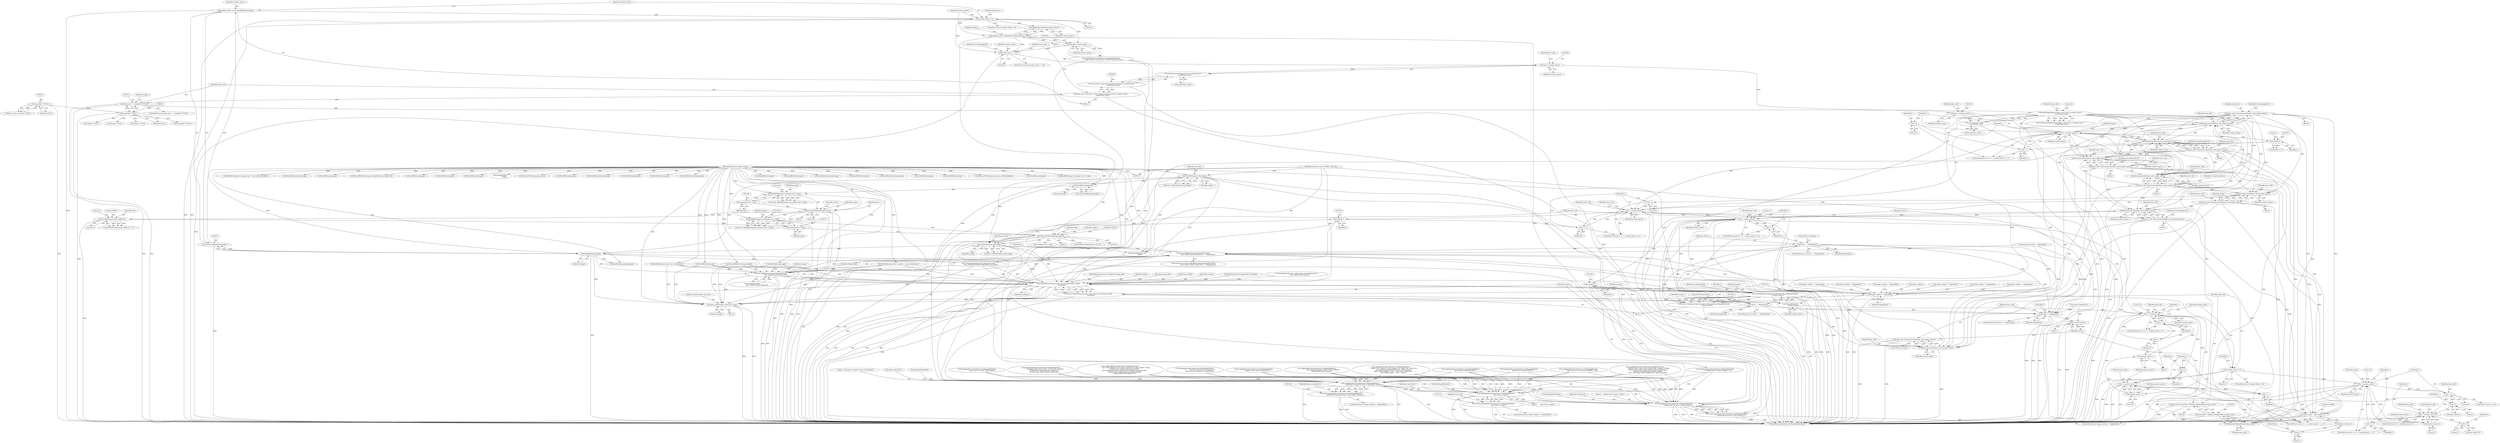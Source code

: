 digraph "0_ImageMagick_d4ec73f866a7c42a2e7f301fcd696e5cb7a7d3ab_1@pointer" {
"1001338" [label="(Call,DestroyLayerInfo(layer_info,number_layers))"];
"1001185" [label="(Call,layer_info=DestroyLayerInfo(layer_info,number_layers))"];
"1001187" [label="(Call,DestroyLayerInfo(layer_info,number_layers))"];
"1000622" [label="(Call,layer_info=DestroyLayerInfo(layer_info,number_layers))"];
"1000624" [label="(Call,DestroyLayerInfo(layer_info,number_layers))"];
"1000315" [label="(Call,ResetMagickMemory(layer_info,0,(size_t) number_layers*\n        sizeof(*layer_info)))"];
"1000289" [label="(Call,layer_info == (LayerInfo *) NULL)"];
"1000277" [label="(Call,layer_info=(LayerInfo *) AcquireQuantumMemory((size_t) number_layers,\n        sizeof(*layer_info)))"];
"1000279" [label="(Call,(LayerInfo *) AcquireQuantumMemory((size_t) number_layers,\n        sizeof(*layer_info)))"];
"1000281" [label="(Call,AcquireQuantumMemory((size_t) number_layers,\n        sizeof(*layer_info)))"];
"1000282" [label="(Call,(size_t) number_layers)"];
"1000268" [label="(Call,number_layers == 0)"];
"1000225" [label="(Call,number_layers=MagickAbsoluteValue(number_layers))"];
"1000227" [label="(Call,MagickAbsoluteValue(number_layers))"];
"1000221" [label="(Call,number_layers < 0)"];
"1000214" [label="(Call,number_layers=(short) ReadBlobShort(image))"];
"1000216" [label="(Call,(short) ReadBlobShort(image))"];
"1000218" [label="(Call,ReadBlobShort(image))"];
"1000128" [label="(Call,GetPSDSize(psd_info,image))"];
"1000114" [label="(MethodParameterIn,const PSDInfo *psd_info)"];
"1000112" [label="(MethodParameterIn,Image *image)"];
"1000195" [label="(Call,GetPSDSize(psd_info,image))"];
"1000178" [label="(Call,ReversePSDString(image,type,4))"];
"1000172" [label="(Call,ReadBlob(image,4,(unsigned char *) type))"];
"1000148" [label="(Call,ReversePSDString(image,type,4))"];
"1000142" [label="(Call,ReadBlob(image,4,(unsigned char *) type))"];
"1000138" [label="(Call,ReadBlobLong(image))"];
"1000145" [label="(Call,(unsigned char *) type)"];
"1000175" [label="(Call,(unsigned char *) type)"];
"1000161" [label="(Call,LocaleNCompare(type,\"8BIM\",4))"];
"1000264" [label="(Call,(double) number_layers)"];
"1000291" [label="(Call,(LayerInfo *) NULL)"];
"1000211" [label="(Call,(LayerInfo *) NULL)"];
"1000318" [label="(Call,(size_t) number_layers*\n        sizeof(*layer_info))"];
"1000319" [label="(Call,(size_t) number_layers)"];
"1000437" [label="(Call,layer_info=DestroyLayerInfo(layer_info,number_layers))"];
"1000439" [label="(Call,DestroyLayerInfo(layer_info,number_layers))"];
"1001022" [label="(Call,layer_info=DestroyLayerInfo(layer_info,number_layers))"];
"1001024" [label="(Call,DestroyLayerInfo(layer_info,number_layers))"];
"1000329" [label="(Call,i < number_layers)"];
"1000332" [label="(Call,i++)"];
"1000350" [label="(Call,(double) i)"];
"1000326" [label="(Call,i=0)"];
"1001336" [label="(Call,layer_info=DestroyLayerInfo(layer_info,number_layers))"];
"1001338" [label="(Call,DestroyLayerInfo(layer_info,number_layers))"];
"1001239" [label="(Call,i < number_layers)"];
"1001236" [label="(Call,i=0)"];
"1001242" [label="(Call,i++)"];
"1001353" [label="(Call,(double) i)"];
"1001461" [label="(Call,DestroyLayerInfo(layer_info,number_layers))"];
"1001411" [label="(Call,i < number_layers)"];
"1001414" [label="(Call,i++)"];
"1001483" [label="(Call,(double) i)"];
"1001479" [label="(Call,LogMagickEvent(CoderEvent,GetMagickModule(),\n                \"  reading data for layer %.20g\",(double) i))"];
"1001477" [label="(Call,(void) LogMagickEvent(CoderEvent,GetMagickModule(),\n                \"  reading data for layer %.20g\",(double) i))"];
"1001504" [label="(Call,SetImageProgress(image,LoadImagesTag,i,(MagickSizeType)\n              number_layers))"];
"1001444" [label="(Call,DiscardBlobBytes(image,(MagickSizeType)\n                      layer_info[i].channel_info[j].size))"];
"1001443" [label="(Call,DiscardBlobBytes(image,(MagickSizeType)\n                      layer_info[i].channel_info[j].size) == MagickFalse)"];
"1001472" [label="(Call,image->debug != MagickFalse)"];
"1001498" [label="(Call,status == MagickFalse)"];
"1001512" [label="(Call,status == MagickFalse)"];
"1001517" [label="(Call,status != MagickFalse)"];
"1001664" [label="(Return,return(status);)"];
"1001488" [label="(Call,ReadPSDLayer(image,image_info,psd_info,&layer_info[i],\n              exception))"];
"1001486" [label="(Call,status=ReadPSDLayer(image,image_info,psd_info,&layer_info[i],\n              exception))"];
"1001643" [label="(Call,layer_info[0].image->previous=image)"];
"1001502" [label="(Call,status=SetImageProgress(image,LoadImagesTag,i,(MagickSizeType)\n              number_layers))"];
"1001508" [label="(Call,(MagickSizeType)\n              number_layers)"];
"1001525" [label="(Call,i < number_layers)"];
"1001528" [label="(Call,i++)"];
"1001543" [label="(Call,j=i)"];
"1001546" [label="(Call,j < number_layers - 1)"];
"1001551" [label="(Call,j++)"];
"1001559" [label="(Call,j+1)"];
"1001548" [label="(Call,number_layers - 1)"];
"1001562" [label="(Call,number_layers--)"];
"1001564" [label="(Call,i--)"];
"1001567" [label="(Call,number_layers > 0)"];
"1001575" [label="(Call,i < number_layers)"];
"1001582" [label="(Call,i > 0)"];
"1001596" [label="(Call,i-1)"];
"1001601" [label="(Call,i < (number_layers-1))"];
"1001578" [label="(Call,i++)"];
"1001617" [label="(Call,i+1)"];
"1001603" [label="(Call,number_layers-1)"];
"1001661" [label="(Call,DestroyLayerInfo(layer_info,number_layers))"];
"1001659" [label="(Call,layer_info=DestroyLayerInfo(layer_info,number_layers))"];
"1001459" [label="(Call,layer_info=DestroyLayerInfo(layer_info,number_layers))"];
"1001553" [label="(Call,layer_info[j] = layer_info[j+1])"];
"1001656" [label="(Call,RelinquishMagickMemory(layer_info))"];
"1001654" [label="(Call,(LayerInfo *) RelinquishMagickMemory(layer_info))"];
"1001652" [label="(Call,layer_info=(LayerInfo *) RelinquishMagickMemory(layer_info))"];
"1001349" [label="(Call,LogMagickEvent(CoderEvent,GetMagickModule(),\n                \"  allocation of image for layer %.20g failed\",(double) i))"];
"1001274" [label="(Call,LogMagickEvent(CoderEvent,GetMagickModule(),\n                \"      layer data is empty\"))"];
"1001272" [label="(Call,(void) LogMagickEvent(CoderEvent,GetMagickModule(),\n                \"      layer data is empty\"))"];
"1001347" [label="(Call,(void) LogMagickEvent(CoderEvent,GetMagickModule(),\n                \"  allocation of image for layer %.20g failed\",(double) i))"];
"1001505" [label="(Identifier,image)"];
"1001600" [label="(ControlStructure,if (i < (number_layers-1)))"];
"1001610" [label="(Identifier,layer_info)"];
"1001543" [label="(Call,j=i)"];
"1001643" [label="(Call,layer_info[0].image->previous=image)"];
"1001520" [label="(Block,)"];
"1001080" [label="(Call,ReadBlobLong(image))"];
"1001481" [label="(Call,GetMagickModule())"];
"1001344" [label="(Identifier,image)"];
"1001459" [label="(Call,layer_info=DestroyLayerInfo(layer_info,number_layers))"];
"1001026" [label="(Identifier,number_layers)"];
"1000196" [label="(Identifier,psd_info)"];
"1000270" [label="(Literal,0)"];
"1000222" [label="(Identifier,number_layers)"];
"1000147" [label="(Identifier,type)"];
"1001355" [label="(Identifier,i)"];
"1000436" [label="(Block,)"];
"1001415" [label="(Identifier,i)"];
"1001180" [label="(Call,DiscardBlobBytes(image,length))"];
"1000674" [label="(Call,ReadBlobByte(image))"];
"1000847" [label="(Call,ReadBlobLong(image))"];
"1001542" [label="(ControlStructure,for (j=i; j < number_layers - 1; j++))"];
"1000340" [label="(Identifier,image)"];
"1001238" [label="(Literal,0)"];
"1001605" [label="(Literal,1)"];
"1001515" [label="(ControlStructure,break;)"];
"1000456" [label="(Call,LogMagickEvent(CoderEvent,GetMagickModule(),\n            \"    offset(%.20g,%.20g), size(%.20g,%.20g), channels=%.20g\",\n            (double) layer_info[i].page.x,(double) layer_info[i].page.y,\n            (double) layer_info[i].page.height,(double)\n            layer_info[i].page.width,(double) layer_info[i].channels))"];
"1001187" [label="(Call,DestroyLayerInfo(layer_info,number_layers))"];
"1000329" [label="(Call,i < number_layers)"];
"1000318" [label="(Call,(size_t) number_layers*\n        sizeof(*layer_info))"];
"1001479" [label="(Call,LogMagickEvent(CoderEvent,GetMagickModule(),\n                \"  reading data for layer %.20g\",(double) i))"];
"1001480" [label="(Identifier,CoderEvent)"];
"1001243" [label="(Identifier,i)"];
"1000164" [label="(Literal,4)"];
"1001652" [label="(Call,layer_info=(LayerInfo *) RelinquishMagickMemory(layer_info))"];
"1001598" [label="(Literal,1)"];
"1000221" [label="(Call,number_layers < 0)"];
"1001282" [label="(Identifier,layer_info)"];
"1001442" [label="(ControlStructure,if (DiscardBlobBytes(image,(MagickSizeType)\n                      layer_info[i].channel_info[j].size) == MagickFalse))"];
"1001239" [label="(Call,i < number_layers)"];
"1001055" [label="(Call,LogMagickEvent(CoderEvent,GetMagickModule(),\n                    \"      layer blending ranges: length=%.20g\",(double)\n                    ((MagickOffsetType) length)))"];
"1001664" [label="(Return,return(status);)"];
"1000622" [label="(Call,layer_info=DestroyLayerInfo(layer_info,number_layers))"];
"1000130" [label="(Identifier,image)"];
"1001266" [label="(ControlStructure,if (image->debug != MagickFalse))"];
"1001021" [label="(Block,)"];
"1001275" [label="(Identifier,CoderEvent)"];
"1000169" [label="(Block,)"];
"1001666" [label="(MethodReturn,ModuleExport MagickBooleanType)"];
"1001445" [label="(Identifier,image)"];
"1000188" [label="(Call,LocaleNCompare(type,\"Lr16\",4))"];
"1001424" [label="(Call,(Image *) NULL)"];
"1000443" [label="(Identifier,CorruptImageError)"];
"1001186" [label="(Identifier,layer_info)"];
"1000195" [label="(Call,GetPSDSize(psd_info,image))"];
"1001569" [label="(Literal,0)"];
"1000112" [label="(MethodParameterIn,Image *image)"];
"1000218" [label="(Call,ReadBlobShort(image))"];
"1000325" [label="(ControlStructure,for (i=0; i < number_layers; i++))"];
"1000180" [label="(Identifier,type)"];
"1001594" [label="(Call,layer_info[i-1])"];
"1000253" [label="(Call,image->debug != MagickFalse)"];
"1001513" [label="(Identifier,status)"];
"1001517" [label="(Call,status != MagickFalse)"];
"1001518" [label="(Identifier,status)"];
"1001473" [label="(Call,image->debug)"];
"1000197" [label="(Identifier,image)"];
"1000868" [label="(Call,ReadBlobByte(\n                  image))"];
"1001619" [label="(Literal,1)"];
"1000175" [label="(Call,(unsigned char *) type)"];
"1001189" [label="(Identifier,number_layers)"];
"1001601" [label="(Call,i < (number_layers-1))"];
"1001023" [label="(Identifier,layer_info)"];
"1000593" [label="(Call,ReversePSDString(image,type,4))"];
"1000178" [label="(Call,ReversePSDString(image,type,4))"];
"1000113" [label="(MethodParameterIn,const ImageInfo *image_info)"];
"1000114" [label="(MethodParameterIn,const PSDInfo *psd_info)"];
"1001644" [label="(Call,layer_info[0].image->previous)"];
"1000145" [label="(Call,(unsigned char *) type)"];
"1001522" [label="(Call,i=0)"];
"1001656" [label="(Call,RelinquishMagickMemory(layer_info))"];
"1001285" [label="(Call,(StringInfo *) NULL)"];
"1001568" [label="(Identifier,number_layers)"];
"1000319" [label="(Call,(size_t) number_layers)"];
"1000321" [label="(Identifier,number_layers)"];
"1001577" [label="(Identifier,number_layers)"];
"1000362" [label="(Call,ReadBlobSignedLong(image))"];
"1001575" [label="(Call,i < number_layers)"];
"1001658" [label="(ControlStructure,else)"];
"1000135" [label="(Block,)"];
"1001463" [label="(Identifier,number_layers)"];
"1001654" [label="(Call,(LayerInfo *) RelinquishMagickMemory(layer_info))"];
"1000266" [label="(Identifier,number_layers)"];
"1000179" [label="(Identifier,image)"];
"1001152" [label="(Call,LogMagickEvent(CoderEvent,GetMagickModule(),\n                \"      layer name: %s\",layer_info[i].name))"];
"1001597" [label="(Identifier,i)"];
"1001458" [label="(Block,)"];
"1000143" [label="(Identifier,image)"];
"1001567" [label="(Call,number_layers > 0)"];
"1000625" [label="(Identifier,layer_info)"];
"1001240" [label="(Identifier,i)"];
"1001504" [label="(Call,SetImageProgress(image,LoadImagesTag,i,(MagickSizeType)\n              number_layers))"];
"1000440" [label="(Identifier,layer_info)"];
"1001602" [label="(Identifier,i)"];
"1001191" [label="(Identifier,CorruptImageError)"];
"1001511" [label="(ControlStructure,if (status == MagickFalse))"];
"1001440" [label="(Identifier,j)"];
"1001618" [label="(Identifier,i)"];
"1001541" [label="(Block,)"];
"1001584" [label="(Literal,0)"];
"1001483" [label="(Call,(double) i)"];
"1001498" [label="(Call,status == MagickFalse)"];
"1001095" [label="(Call,LogMagickEvent(CoderEvent,GetMagickModule(),\n                      \"        source(%x), dest(%x)\",(unsigned int)\n                      blend_source,(unsigned int) blend_dest))"];
"1000293" [label="(Identifier,NULL)"];
"1000185" [label="(Identifier,count)"];
"1001563" [label="(Identifier,number_layers)"];
"1001124" [label="(Call,ReadBlob(image,(size_t) length++,layer_info[i].name))"];
"1001506" [label="(Identifier,LoadImagesTag)"];
"1001657" [label="(Identifier,layer_info)"];
"1000288" [label="(ControlStructure,if (layer_info == (LayerInfo *) NULL))"];
"1001277" [label="(Literal,\"      layer data is empty\")"];
"1001566" [label="(ControlStructure,if (number_layers > 0))"];
"1000177" [label="(Identifier,type)"];
"1000277" [label="(Call,layer_info=(LayerInfo *) AcquireQuantumMemory((size_t) number_layers,\n        sizeof(*layer_info)))"];
"1000328" [label="(Literal,0)"];
"1001486" [label="(Call,status=ReadPSDLayer(image,image_info,psd_info,&layer_info[i],\n              exception))"];
"1001339" [label="(Identifier,layer_info)"];
"1001472" [label="(Call,image->debug != MagickFalse)"];
"1001229" [label="(Call,ReadBlob(image,(const size_t) length,info))"];
"1001562" [label="(Call,number_layers--)"];
"1001337" [label="(Identifier,layer_info)"];
"1001477" [label="(Call,(void) LogMagickEvent(CoderEvent,GetMagickModule(),\n                \"  reading data for layer %.20g\",(double) i))"];
"1000151" [label="(Literal,4)"];
"1000126" [label="(Call,size=GetPSDSize(psd_info,image))"];
"1000332" [label="(Call,i++)"];
"1000117" [label="(Block,)"];
"1000324" [label="(Identifier,layer_info)"];
"1000224" [label="(Block,)"];
"1000129" [label="(Identifier,psd_info)"];
"1000225" [label="(Call,number_layers=MagickAbsoluteValue(number_layers))"];
"1000215" [label="(Identifier,number_layers)"];
"1000774" [label="(Call,ReadBlobLong(image))"];
"1000201" [label="(Call,status=MagickTrue)"];
"1000708" [label="(Call,LogMagickEvent(CoderEvent,GetMagickModule(),\n            \"   blend=%.4s, opacity=%.20g, clipping=%s, flags=%d, visible=%s\",\n            layer_info[i].blendkey,(double) layer_info[i].opacity,\n            layer_info[i].clipping ? \"true\" : \"false\",layer_info[i].flags,\n            layer_info[i].visible ? \"true\" : \"false\"))"];
"1001510" [label="(Identifier,number_layers)"];
"1001503" [label="(Identifier,status)"];
"1000296" [label="(Call,image->debug != MagickFalse)"];
"1001571" [label="(ControlStructure,for (i=0; i < number_layers; i++))"];
"1000264" [label="(Call,(double) number_layers)"];
"1001335" [label="(Block,)"];
"1001352" [label="(Literal,\"  allocation of image for layer %.20g failed\")"];
"1001461" [label="(Call,DestroyLayerInfo(layer_info,number_layers))"];
"1001489" [label="(Identifier,image)"];
"1001413" [label="(Identifier,number_layers)"];
"1000796" [label="(Call,ReadBlobSignedLong(image))"];
"1001111" [label="(Call,ReadBlobByte(image))"];
"1001548" [label="(Call,number_layers - 1)"];
"1001403" [label="(Identifier,image_info)"];
"1001496" [label="(Identifier,exception)"];
"1001651" [label="(Identifier,image)"];
"1000331" [label="(Identifier,number_layers)"];
"1000326" [label="(Call,i=0)"];
"1001035" [label="(Call,ReadBlobLong(image))"];
"1000880" [label="(Call,ReadBlobByte(image))"];
"1000751" [label="(Call,ReadBlobLong(image))"];
"1001251" [label="(Identifier,layer_info)"];
"1001411" [label="(Call,i < number_layers)"];
"1001446" [label="(Call,(MagickSizeType)\n                      layer_info[i].channel_info[j].size)"];
"1001465" [label="(Identifier,CorruptImageError)"];
"1000289" [label="(Call,layer_info == (LayerInfo *) NULL)"];
"1000372" [label="(Call,ReadBlobSignedLong(image))"];
"1001028" [label="(Identifier,CorruptImageError)"];
"1001499" [label="(Identifier,status)"];
"1000173" [label="(Identifier,image)"];
"1001416" [label="(Block,)"];
"1000193" [label="(Call,size=GetPSDSize(psd_info,image))"];
"1001553" [label="(Call,layer_info[j] = layer_info[j+1])"];
"1000684" [label="(Call,ReadBlobByte(image))"];
"1001661" [label="(Call,DestroyLayerInfo(layer_info,number_layers))"];
"1000441" [label="(Identifier,number_layers)"];
"1001022" [label="(Call,layer_info=DestroyLayerInfo(layer_info,number_layers))"];
"1000624" [label="(Call,DestroyLayerInfo(layer_info,number_layers))"];
"1001340" [label="(Identifier,number_layers)"];
"1000219" [label="(Identifier,image)"];
"1001237" [label="(Identifier,i)"];
"1001519" [label="(Identifier,MagickFalse)"];
"1000150" [label="(Identifier,type)"];
"1000272" [label="(Identifier,CorruptImageError)"];
"1000163" [label="(Literal,\"8BIM\")"];
"1000161" [label="(Call,LocaleNCompare(type,\"8BIM\",4))"];
"1001341" [label="(ControlStructure,if (image->debug != MagickFalse))"];
"1001555" [label="(Identifier,layer_info)"];
"1000232" [label="(Identifier,image)"];
"1001185" [label="(Call,layer_info=DestroyLayerInfo(layer_info,number_layers))"];
"1001604" [label="(Identifier,number_layers)"];
"1000281" [label="(Call,AcquireQuantumMemory((size_t) number_layers,\n        sizeof(*layer_info)))"];
"1001579" [label="(Identifier,i)"];
"1001617" [label="(Call,i+1)"];
"1001412" [label="(Identifier,i)"];
"1001443" [label="(Call,DiscardBlobBytes(image,(MagickSizeType)\n                      layer_info[i].channel_info[j].size) == MagickFalse)"];
"1000282" [label="(Call,(size_t) number_layers)"];
"1000426" [label="(Call,ReadBlobShort(image))"];
"1001516" [label="(ControlStructure,if (status != MagickFalse))"];
"1001350" [label="(Identifier,CoderEvent)"];
"1000172" [label="(Call,ReadBlob(image,4,(unsigned char *) type))"];
"1000349" [label="(Call,(double) i+1)"];
"1001235" [label="(ControlStructure,for (i=0; i < number_layers; i++))"];
"1000327" [label="(Identifier,i)"];
"1000438" [label="(Identifier,layer_info)"];
"1000380" [label="(Call,ReadBlobSignedLong(image))"];
"1001471" [label="(ControlStructure,if (image->debug != MagickFalse))"];
"1000228" [label="(Identifier,number_layers)"];
"1001559" [label="(Call,j+1)"];
"1000531" [label="(Call,ReadBlobShort(image))"];
"1001615" [label="(Call,layer_info[i+1])"];
"1001625" [label="(Identifier,layer_info)"];
"1001551" [label="(Call,j++)"];
"1000142" [label="(Call,ReadBlob(image,4,(unsigned char *) type))"];
"1000376" [label="(Call,ReadBlobSignedLong(image))"];
"1001583" [label="(Identifier,i)"];
"1001184" [label="(Block,)"];
"1001507" [label="(Identifier,i)"];
"1000140" [label="(Call,count=ReadBlob(image,4,(unsigned char *) type))"];
"1000617" [label="(Call,LogMagickEvent(CoderEvent,GetMagickModule(),\n                \"  layer type was %.4s instead of 8BIM\", type))"];
"1000149" [label="(Identifier,image)"];
"1001528" [label="(Call,i++)"];
"1000260" [label="(Call,LogMagickEvent(CoderEvent,GetMagickModule(),\n          \"  image contains %.20g layers\",(double) number_layers))"];
"1001242" [label="(Call,i++)"];
"1001307" [label="(Call,CloneImage(image,layer_info[i].page.width,\n          layer_info[i].page.height,MagickFalse,exception))"];
"1000284" [label="(Identifier,number_layers)"];
"1000313" [label="(Call,(void) ResetMagickMemory(layer_info,0,(size_t) number_layers*\n        sizeof(*layer_info)))"];
"1000287" [label="(Identifier,layer_info)"];
"1001529" [label="(Identifier,i)"];
"1001401" [label="(Call,image_info->ping == MagickFalse)"];
"1001549" [label="(Identifier,number_layers)"];
"1001024" [label="(Call,DestroyLayerInfo(layer_info,number_layers))"];
"1001460" [label="(Identifier,layer_info)"];
"1000267" [label="(ControlStructure,if (number_layers == 0))"];
"1000333" [label="(Identifier,i)"];
"1000268" [label="(Call,number_layers == 0)"];
"1001490" [label="(Identifier,image_info)"];
"1001554" [label="(Call,layer_info[j])"];
"1000138" [label="(Call,ReadBlobLong(image))"];
"1001025" [label="(Identifier,layer_info)"];
"1000352" [label="(Identifier,i)"];
"1001492" [label="(Call,&layer_info[i])"];
"1001491" [label="(Identifier,psd_info)"];
"1001338" [label="(Call,DestroyLayerInfo(layer_info,number_layers))"];
"1000279" [label="(Call,(LayerInfo *) AcquireQuantumMemory((size_t) number_layers,\n        sizeof(*layer_info)))"];
"1001573" [label="(Identifier,i)"];
"1001351" [label="(Call,GetMagickModule())"];
"1000628" [label="(Identifier,CorruptImageError)"];
"1000136" [label="(Call,(void) ReadBlobLong(image))"];
"1000209" [label="(Call,layer_info=(LayerInfo *) NULL)"];
"1001538" [label="(Call,(Image *) NULL)"];
"1000181" [label="(Literal,4)"];
"1000545" [label="(Call,GetPSDSize(psd_info,\n            image))"];
"1001547" [label="(Identifier,j)"];
"1001550" [label="(Literal,1)"];
"1000322" [label="(Call,sizeof(*layer_info))"];
"1001659" [label="(Call,layer_info=DestroyLayerInfo(layer_info,number_layers))"];
"1001497" [label="(ControlStructure,if (status == MagickFalse))"];
"1001444" [label="(Call,DiscardBlobBytes(image,(MagickSizeType)\n                      layer_info[i].channel_info[j].size))"];
"1001576" [label="(Identifier,i)"];
"1000153" [label="(Identifier,status)"];
"1001236" [label="(Call,i=0)"];
"1000223" [label="(Literal,0)"];
"1001336" [label="(Call,layer_info=DestroyLayerInfo(layer_info,number_layers))"];
"1001347" [label="(Call,(void) LogMagickEvent(CoderEvent,GetMagickModule(),\n                \"  allocation of image for layer %.20g failed\",(double) i))"];
"1000248" [label="(Identifier,skip_layers)"];
"1001603" [label="(Call,number_layers-1)"];
"1000269" [label="(Identifier,number_layers)"];
"1001570" [label="(Block,)"];
"1000623" [label="(Identifier,layer_info)"];
"1000162" [label="(Identifier,type)"];
"1001272" [label="(Call,(void) LogMagickEvent(CoderEvent,GetMagickModule(),\n                \"      layer data is empty\"))"];
"1000664" [label="(Call,ReadBlobByte(image))"];
"1000747" [label="(Call,ReadBlobByte(image))"];
"1001414" [label="(Call,i++)"];
"1000701" [label="(Call,image->debug != MagickFalse)"];
"1001560" [label="(Identifier,j)"];
"1001508" [label="(Call,(MagickSizeType)\n              number_layers)"];
"1000208" [label="(Block,)"];
"1001564" [label="(Call,i--)"];
"1001353" [label="(Call,(double) i)"];
"1000316" [label="(Identifier,layer_info)"];
"1000285" [label="(Call,sizeof(*layer_info))"];
"1001572" [label="(Call,i=0)"];
"1000353" [label="(Literal,1)"];
"1000226" [label="(Identifier,number_layers)"];
"1001241" [label="(Identifier,number_layers)"];
"1001552" [label="(Identifier,j)"];
"1001525" [label="(Call,i < number_layers)"];
"1001565" [label="(Identifier,i)"];
"1001557" [label="(Call,layer_info[j+1])"];
"1000116" [label="(MethodParameterIn,ExceptionInfo *exception)"];
"1000645" [label="(Call,ReversePSDString(image,layer_info[i].blendkey,4))"];
"1000303" [label="(Call,LogMagickEvent(CoderEvent,GetMagickModule(),\n              \"  allocation of LayerInfo failed\"))"];
"1000213" [label="(Identifier,NULL)"];
"1001527" [label="(Identifier,number_layers)"];
"1001085" [label="(Call,ReadBlobLong(image))"];
"1000437" [label="(Call,layer_info=DestroyLayerInfo(layer_info,number_layers))"];
"1000291" [label="(Call,(LayerInfo *) NULL)"];
"1000165" [label="(Literal,0)"];
"1001500" [label="(Identifier,MagickFalse)"];
"1001636" [label="(Identifier,image)"];
"1001589" [label="(Identifier,layer_info)"];
"1000439" [label="(Call,DestroyLayerInfo(layer_info,number_layers))"];
"1000345" [label="(Call,LogMagickEvent(CoderEvent,GetMagickModule(),\n            \"  reading layer #%.20g\",(double) i+1))"];
"1001274" [label="(Call,LogMagickEvent(CoderEvent,GetMagickModule(),\n                \"      layer data is empty\"))"];
"1001665" [label="(Identifier,status)"];
"1000278" [label="(Identifier,layer_info)"];
"1001582" [label="(Call,i > 0)"];
"1000587" [label="(Call,ReadBlob(image,4,(unsigned char *) type))"];
"1001188" [label="(Identifier,layer_info)"];
"1001523" [label="(Identifier,i)"];
"1001581" [label="(ControlStructure,if (i > 0))"];
"1001342" [label="(Call,image->debug != MagickFalse)"];
"1001662" [label="(Identifier,layer_info)"];
"1001535" [label="(Identifier,layer_info)"];
"1001407" [label="(ControlStructure,for (i=0; i < number_layers; i++))"];
"1001653" [label="(Identifier,layer_info)"];
"1001561" [label="(Literal,1)"];
"1001546" [label="(Call,j < number_layers - 1)"];
"1001462" [label="(Identifier,layer_info)"];
"1001521" [label="(ControlStructure,for (i=0; i < number_layers; i++))"];
"1001512" [label="(Call,status == MagickFalse)"];
"1000635" [label="(Call,ReadBlob(image,4,(unsigned char *) layer_info[i].blendkey))"];
"1000148" [label="(Call,ReversePSDString(image,type,4))"];
"1000211" [label="(Call,(LayerInfo *) NULL)"];
"1001457" [label="(Identifier,MagickFalse)"];
"1000170" [label="(Call,count=ReadBlob(image,4,(unsigned char *) type))"];
"1001578" [label="(Call,i++)"];
"1001408" [label="(Call,i=0)"];
"1000290" [label="(Identifier,layer_info)"];
"1001596" [label="(Call,i-1)"];
"1000174" [label="(Literal,4)"];
"1001487" [label="(Identifier,status)"];
"1000350" [label="(Call,(double) i)"];
"1001482" [label="(Literal,\"  reading data for layer %.20g\")"];
"1001660" [label="(Identifier,layer_info)"];
"1000139" [label="(Identifier,image)"];
"1001544" [label="(Identifier,j)"];
"1000237" [label="(Call,LogMagickEvent(CoderEvent,GetMagickModule(),\n              \"  negative layer count corrected for\"))"];
"1000298" [label="(Identifier,image)"];
"1001488" [label="(Call,ReadPSDLayer(image,image_info,psd_info,&layer_info[i],\n              exception))"];
"1000160" [label="(Call,LocaleNCompare(type,\"8BIM\",4) != 0)"];
"1000128" [label="(Call,GetPSDSize(psd_info,image))"];
"1000608" [label="(Block,)"];
"1000315" [label="(Call,ResetMagickMemory(layer_info,0,(size_t) number_layers*\n        sizeof(*layer_info)))"];
"1000317" [label="(Literal,0)"];
"1000808" [label="(Call,ReadBlobSignedLong(image))"];
"1001526" [label="(Identifier,i)"];
"1001663" [label="(Identifier,number_layers)"];
"1000330" [label="(Identifier,i)"];
"1000956" [label="(Call,LogMagickEvent(CoderEvent,GetMagickModule(),\n                    \"      layer mask: offset(%.20g,%.20g), size(%.20g,%.20g), length=%.20g\",\n                    (double) layer_info[i].mask.page.x,(double) \n                    layer_info[i].mask.page.y,(double) layer_info[i].mask.page.width,\n                    (double) layer_info[i].mask.page.height,(double)\n                    ((MagickOffsetType) length)-18))"];
"1001332" [label="(Call,(Image *) NULL)"];
"1001485" [label="(Identifier,i)"];
"1000220" [label="(ControlStructure,if (number_layers < 0))"];
"1000626" [label="(Identifier,number_layers)"];
"1000823" [label="(Call,ReadBlobLong(image))"];
"1000144" [label="(Literal,4)"];
"1001357" [label="(Identifier,ResourceLimitError)"];
"1001375" [label="(Call,SetImageProfile(layer_info[i].image,\"psd:additional-info\",\n              layer_info[i].info,exception))"];
"1000768" [label="(Call,LogMagickEvent(CoderEvent,GetMagickModule(),\n                \"    layer contains additional info\"))"];
"1000590" [label="(Call,(unsigned char *) type)"];
"1000214" [label="(Call,number_layers=(short) ReadBlobShort(image))"];
"1000216" [label="(Call,(short) ReadBlobShort(image))"];
"1001013" [label="(Call,DiscardBlobBytes(image,(MagickSizeType) (length-18)))"];
"1000556" [label="(Call,LogMagickEvent(CoderEvent,GetMagickModule(),\n              \"    channel[%.20g]: type=%.20g, size=%.20g\",(double) j,\n              (double) layer_info[i].channel_info[j].type,\n              (double) layer_info[i].channel_info[j].size))"];
"1001421" [label="(Identifier,layer_info)"];
"1001276" [label="(Call,GetMagickModule())"];
"1001545" [label="(Identifier,i)"];
"1001267" [label="(Call,image->debug != MagickFalse)"];
"1000227" [label="(Call,MagickAbsoluteValue(number_layers))"];
"1001501" [label="(ControlStructure,break;)"];
"1001145" [label="(Call,image->debug != MagickFalse)"];
"1001502" [label="(Call,status=SetImageProgress(image,LoadImagesTag,i,(MagickSizeType)\n              number_layers))"];
"1001514" [label="(Identifier,MagickFalse)"];
"1001349" [label="(Call,LogMagickEvent(CoderEvent,GetMagickModule(),\n                \"  allocation of image for layer %.20g failed\",(double) i))"];
"1001476" [label="(Identifier,MagickFalse)"];
"1001338" -> "1001336"  [label="AST: "];
"1001338" -> "1001340"  [label="CFG: "];
"1001339" -> "1001338"  [label="AST: "];
"1001340" -> "1001338"  [label="AST: "];
"1001336" -> "1001338"  [label="CFG: "];
"1001338" -> "1001239"  [label="DDG: "];
"1001338" -> "1001336"  [label="DDG: "];
"1001338" -> "1001336"  [label="DDG: "];
"1001185" -> "1001338"  [label="DDG: "];
"1000622" -> "1001338"  [label="DDG: "];
"1001336" -> "1001338"  [label="DDG: "];
"1000315" -> "1001338"  [label="DDG: "];
"1000437" -> "1001338"  [label="DDG: "];
"1001022" -> "1001338"  [label="DDG: "];
"1001239" -> "1001338"  [label="DDG: "];
"1001185" -> "1001184"  [label="AST: "];
"1001185" -> "1001187"  [label="CFG: "];
"1001186" -> "1001185"  [label="AST: "];
"1001187" -> "1001185"  [label="AST: "];
"1001191" -> "1001185"  [label="CFG: "];
"1001185" -> "1001666"  [label="DDG: "];
"1001185" -> "1000439"  [label="DDG: "];
"1001185" -> "1000624"  [label="DDG: "];
"1001185" -> "1001024"  [label="DDG: "];
"1001187" -> "1001185"  [label="DDG: "];
"1001187" -> "1001185"  [label="DDG: "];
"1001185" -> "1001187"  [label="DDG: "];
"1001185" -> "1001461"  [label="DDG: "];
"1001185" -> "1001553"  [label="DDG: "];
"1001185" -> "1001656"  [label="DDG: "];
"1001185" -> "1001661"  [label="DDG: "];
"1001187" -> "1001189"  [label="CFG: "];
"1001188" -> "1001187"  [label="AST: "];
"1001189" -> "1001187"  [label="AST: "];
"1001187" -> "1000329"  [label="DDG: "];
"1000622" -> "1001187"  [label="DDG: "];
"1000315" -> "1001187"  [label="DDG: "];
"1000437" -> "1001187"  [label="DDG: "];
"1001022" -> "1001187"  [label="DDG: "];
"1000329" -> "1001187"  [label="DDG: "];
"1001024" -> "1001187"  [label="DDG: "];
"1000624" -> "1001187"  [label="DDG: "];
"1000439" -> "1001187"  [label="DDG: "];
"1000622" -> "1000608"  [label="AST: "];
"1000622" -> "1000624"  [label="CFG: "];
"1000623" -> "1000622"  [label="AST: "];
"1000624" -> "1000622"  [label="AST: "];
"1000628" -> "1000622"  [label="CFG: "];
"1000622" -> "1001666"  [label="DDG: "];
"1000622" -> "1000439"  [label="DDG: "];
"1000624" -> "1000622"  [label="DDG: "];
"1000624" -> "1000622"  [label="DDG: "];
"1000622" -> "1000624"  [label="DDG: "];
"1000622" -> "1001024"  [label="DDG: "];
"1000622" -> "1001461"  [label="DDG: "];
"1000622" -> "1001553"  [label="DDG: "];
"1000622" -> "1001656"  [label="DDG: "];
"1000622" -> "1001661"  [label="DDG: "];
"1000624" -> "1000626"  [label="CFG: "];
"1000625" -> "1000624"  [label="AST: "];
"1000626" -> "1000624"  [label="AST: "];
"1000624" -> "1000329"  [label="DDG: "];
"1000315" -> "1000624"  [label="DDG: "];
"1000437" -> "1000624"  [label="DDG: "];
"1001022" -> "1000624"  [label="DDG: "];
"1000329" -> "1000624"  [label="DDG: "];
"1000439" -> "1000624"  [label="DDG: "];
"1000624" -> "1001024"  [label="DDG: "];
"1000315" -> "1000313"  [label="AST: "];
"1000315" -> "1000318"  [label="CFG: "];
"1000316" -> "1000315"  [label="AST: "];
"1000317" -> "1000315"  [label="AST: "];
"1000318" -> "1000315"  [label="AST: "];
"1000313" -> "1000315"  [label="CFG: "];
"1000315" -> "1001666"  [label="DDG: "];
"1000315" -> "1000313"  [label="DDG: "];
"1000315" -> "1000313"  [label="DDG: "];
"1000315" -> "1000313"  [label="DDG: "];
"1000289" -> "1000315"  [label="DDG: "];
"1000318" -> "1000315"  [label="DDG: "];
"1000315" -> "1000439"  [label="DDG: "];
"1000315" -> "1001024"  [label="DDG: "];
"1000315" -> "1001461"  [label="DDG: "];
"1000315" -> "1001553"  [label="DDG: "];
"1000315" -> "1001656"  [label="DDG: "];
"1000315" -> "1001661"  [label="DDG: "];
"1000289" -> "1000288"  [label="AST: "];
"1000289" -> "1000291"  [label="CFG: "];
"1000290" -> "1000289"  [label="AST: "];
"1000291" -> "1000289"  [label="AST: "];
"1000298" -> "1000289"  [label="CFG: "];
"1000314" -> "1000289"  [label="CFG: "];
"1000289" -> "1001666"  [label="DDG: "];
"1000289" -> "1001666"  [label="DDG: "];
"1000277" -> "1000289"  [label="DDG: "];
"1000291" -> "1000289"  [label="DDG: "];
"1000277" -> "1000208"  [label="AST: "];
"1000277" -> "1000279"  [label="CFG: "];
"1000278" -> "1000277"  [label="AST: "];
"1000279" -> "1000277"  [label="AST: "];
"1000290" -> "1000277"  [label="CFG: "];
"1000277" -> "1001666"  [label="DDG: "];
"1000279" -> "1000277"  [label="DDG: "];
"1000279" -> "1000281"  [label="CFG: "];
"1000280" -> "1000279"  [label="AST: "];
"1000281" -> "1000279"  [label="AST: "];
"1000279" -> "1001666"  [label="DDG: "];
"1000281" -> "1000279"  [label="DDG: "];
"1000281" -> "1000285"  [label="CFG: "];
"1000282" -> "1000281"  [label="AST: "];
"1000285" -> "1000281"  [label="AST: "];
"1000282" -> "1000281"  [label="DDG: "];
"1000282" -> "1000284"  [label="CFG: "];
"1000283" -> "1000282"  [label="AST: "];
"1000284" -> "1000282"  [label="AST: "];
"1000287" -> "1000282"  [label="CFG: "];
"1000268" -> "1000282"  [label="DDG: "];
"1000282" -> "1000319"  [label="DDG: "];
"1000268" -> "1000267"  [label="AST: "];
"1000268" -> "1000270"  [label="CFG: "];
"1000269" -> "1000268"  [label="AST: "];
"1000270" -> "1000268"  [label="AST: "];
"1000272" -> "1000268"  [label="CFG: "];
"1000278" -> "1000268"  [label="CFG: "];
"1000268" -> "1001666"  [label="DDG: "];
"1000225" -> "1000268"  [label="DDG: "];
"1000221" -> "1000268"  [label="DDG: "];
"1000264" -> "1000268"  [label="DDG: "];
"1000225" -> "1000224"  [label="AST: "];
"1000225" -> "1000227"  [label="CFG: "];
"1000226" -> "1000225"  [label="AST: "];
"1000227" -> "1000225"  [label="AST: "];
"1000232" -> "1000225"  [label="CFG: "];
"1000225" -> "1001666"  [label="DDG: "];
"1000225" -> "1001666"  [label="DDG: "];
"1000227" -> "1000225"  [label="DDG: "];
"1000225" -> "1000264"  [label="DDG: "];
"1000227" -> "1000228"  [label="CFG: "];
"1000228" -> "1000227"  [label="AST: "];
"1000221" -> "1000227"  [label="DDG: "];
"1000221" -> "1000220"  [label="AST: "];
"1000221" -> "1000223"  [label="CFG: "];
"1000222" -> "1000221"  [label="AST: "];
"1000223" -> "1000221"  [label="AST: "];
"1000226" -> "1000221"  [label="CFG: "];
"1000248" -> "1000221"  [label="CFG: "];
"1000221" -> "1001666"  [label="DDG: "];
"1000221" -> "1001666"  [label="DDG: "];
"1000214" -> "1000221"  [label="DDG: "];
"1000221" -> "1000264"  [label="DDG: "];
"1000214" -> "1000208"  [label="AST: "];
"1000214" -> "1000216"  [label="CFG: "];
"1000215" -> "1000214"  [label="AST: "];
"1000216" -> "1000214"  [label="AST: "];
"1000222" -> "1000214"  [label="CFG: "];
"1000214" -> "1001666"  [label="DDG: "];
"1000216" -> "1000214"  [label="DDG: "];
"1000216" -> "1000218"  [label="CFG: "];
"1000217" -> "1000216"  [label="AST: "];
"1000218" -> "1000216"  [label="AST: "];
"1000216" -> "1001666"  [label="DDG: "];
"1000218" -> "1000216"  [label="DDG: "];
"1000218" -> "1000219"  [label="CFG: "];
"1000219" -> "1000218"  [label="AST: "];
"1000218" -> "1001666"  [label="DDG: "];
"1000128" -> "1000218"  [label="DDG: "];
"1000195" -> "1000218"  [label="DDG: "];
"1000112" -> "1000218"  [label="DDG: "];
"1000218" -> "1000362"  [label="DDG: "];
"1000218" -> "1001307"  [label="DDG: "];
"1000218" -> "1001444"  [label="DDG: "];
"1000218" -> "1001488"  [label="DDG: "];
"1000218" -> "1001643"  [label="DDG: "];
"1000128" -> "1000126"  [label="AST: "];
"1000128" -> "1000130"  [label="CFG: "];
"1000129" -> "1000128"  [label="AST: "];
"1000130" -> "1000128"  [label="AST: "];
"1000126" -> "1000128"  [label="CFG: "];
"1000128" -> "1001666"  [label="DDG: "];
"1000128" -> "1001666"  [label="DDG: "];
"1000128" -> "1000126"  [label="DDG: "];
"1000128" -> "1000126"  [label="DDG: "];
"1000114" -> "1000128"  [label="DDG: "];
"1000112" -> "1000128"  [label="DDG: "];
"1000128" -> "1000138"  [label="DDG: "];
"1000128" -> "1000195"  [label="DDG: "];
"1000128" -> "1000545"  [label="DDG: "];
"1000128" -> "1001488"  [label="DDG: "];
"1000114" -> "1000111"  [label="AST: "];
"1000114" -> "1001666"  [label="DDG: "];
"1000114" -> "1000195"  [label="DDG: "];
"1000114" -> "1000545"  [label="DDG: "];
"1000114" -> "1001488"  [label="DDG: "];
"1000112" -> "1000111"  [label="AST: "];
"1000112" -> "1001666"  [label="DDG: "];
"1000112" -> "1000138"  [label="DDG: "];
"1000112" -> "1000142"  [label="DDG: "];
"1000112" -> "1000148"  [label="DDG: "];
"1000112" -> "1000172"  [label="DDG: "];
"1000112" -> "1000178"  [label="DDG: "];
"1000112" -> "1000195"  [label="DDG: "];
"1000112" -> "1000362"  [label="DDG: "];
"1000112" -> "1000372"  [label="DDG: "];
"1000112" -> "1000376"  [label="DDG: "];
"1000112" -> "1000380"  [label="DDG: "];
"1000112" -> "1000426"  [label="DDG: "];
"1000112" -> "1000531"  [label="DDG: "];
"1000112" -> "1000545"  [label="DDG: "];
"1000112" -> "1000587"  [label="DDG: "];
"1000112" -> "1000593"  [label="DDG: "];
"1000112" -> "1000635"  [label="DDG: "];
"1000112" -> "1000645"  [label="DDG: "];
"1000112" -> "1000664"  [label="DDG: "];
"1000112" -> "1000674"  [label="DDG: "];
"1000112" -> "1000684"  [label="DDG: "];
"1000112" -> "1000747"  [label="DDG: "];
"1000112" -> "1000751"  [label="DDG: "];
"1000112" -> "1000774"  [label="DDG: "];
"1000112" -> "1000796"  [label="DDG: "];
"1000112" -> "1000808"  [label="DDG: "];
"1000112" -> "1000823"  [label="DDG: "];
"1000112" -> "1000847"  [label="DDG: "];
"1000112" -> "1000868"  [label="DDG: "];
"1000112" -> "1000880"  [label="DDG: "];
"1000112" -> "1001013"  [label="DDG: "];
"1000112" -> "1001035"  [label="DDG: "];
"1000112" -> "1001080"  [label="DDG: "];
"1000112" -> "1001085"  [label="DDG: "];
"1000112" -> "1001111"  [label="DDG: "];
"1000112" -> "1001124"  [label="DDG: "];
"1000112" -> "1001180"  [label="DDG: "];
"1000112" -> "1001229"  [label="DDG: "];
"1000112" -> "1001307"  [label="DDG: "];
"1000112" -> "1001444"  [label="DDG: "];
"1000112" -> "1001488"  [label="DDG: "];
"1000112" -> "1001504"  [label="DDG: "];
"1000112" -> "1001643"  [label="DDG: "];
"1000195" -> "1000193"  [label="AST: "];
"1000195" -> "1000197"  [label="CFG: "];
"1000196" -> "1000195"  [label="AST: "];
"1000197" -> "1000195"  [label="AST: "];
"1000193" -> "1000195"  [label="CFG: "];
"1000195" -> "1001666"  [label="DDG: "];
"1000195" -> "1001666"  [label="DDG: "];
"1000195" -> "1000193"  [label="DDG: "];
"1000195" -> "1000193"  [label="DDG: "];
"1000178" -> "1000195"  [label="DDG: "];
"1000195" -> "1000545"  [label="DDG: "];
"1000195" -> "1001488"  [label="DDG: "];
"1000178" -> "1000169"  [label="AST: "];
"1000178" -> "1000181"  [label="CFG: "];
"1000179" -> "1000178"  [label="AST: "];
"1000180" -> "1000178"  [label="AST: "];
"1000181" -> "1000178"  [label="AST: "];
"1000185" -> "1000178"  [label="CFG: "];
"1000178" -> "1001666"  [label="DDG: "];
"1000178" -> "1001666"  [label="DDG: "];
"1000178" -> "1001666"  [label="DDG: "];
"1000172" -> "1000178"  [label="DDG: "];
"1000175" -> "1000178"  [label="DDG: "];
"1000178" -> "1000188"  [label="DDG: "];
"1000178" -> "1000590"  [label="DDG: "];
"1000172" -> "1000170"  [label="AST: "];
"1000172" -> "1000175"  [label="CFG: "];
"1000173" -> "1000172"  [label="AST: "];
"1000174" -> "1000172"  [label="AST: "];
"1000175" -> "1000172"  [label="AST: "];
"1000170" -> "1000172"  [label="CFG: "];
"1000172" -> "1001666"  [label="DDG: "];
"1000172" -> "1000170"  [label="DDG: "];
"1000172" -> "1000170"  [label="DDG: "];
"1000172" -> "1000170"  [label="DDG: "];
"1000148" -> "1000172"  [label="DDG: "];
"1000175" -> "1000172"  [label="DDG: "];
"1000148" -> "1000135"  [label="AST: "];
"1000148" -> "1000151"  [label="CFG: "];
"1000149" -> "1000148"  [label="AST: "];
"1000150" -> "1000148"  [label="AST: "];
"1000151" -> "1000148"  [label="AST: "];
"1000153" -> "1000148"  [label="CFG: "];
"1000148" -> "1001666"  [label="DDG: "];
"1000148" -> "1001666"  [label="DDG: "];
"1000148" -> "1001666"  [label="DDG: "];
"1000142" -> "1000148"  [label="DDG: "];
"1000145" -> "1000148"  [label="DDG: "];
"1000148" -> "1000161"  [label="DDG: "];
"1000148" -> "1000175"  [label="DDG: "];
"1000142" -> "1000140"  [label="AST: "];
"1000142" -> "1000145"  [label="CFG: "];
"1000143" -> "1000142"  [label="AST: "];
"1000144" -> "1000142"  [label="AST: "];
"1000145" -> "1000142"  [label="AST: "];
"1000140" -> "1000142"  [label="CFG: "];
"1000142" -> "1001666"  [label="DDG: "];
"1000142" -> "1000140"  [label="DDG: "];
"1000142" -> "1000140"  [label="DDG: "];
"1000142" -> "1000140"  [label="DDG: "];
"1000138" -> "1000142"  [label="DDG: "];
"1000145" -> "1000142"  [label="DDG: "];
"1000138" -> "1000136"  [label="AST: "];
"1000138" -> "1000139"  [label="CFG: "];
"1000139" -> "1000138"  [label="AST: "];
"1000136" -> "1000138"  [label="CFG: "];
"1000138" -> "1000136"  [label="DDG: "];
"1000145" -> "1000147"  [label="CFG: "];
"1000146" -> "1000145"  [label="AST: "];
"1000147" -> "1000145"  [label="AST: "];
"1000175" -> "1000177"  [label="CFG: "];
"1000176" -> "1000175"  [label="AST: "];
"1000177" -> "1000175"  [label="AST: "];
"1000161" -> "1000175"  [label="DDG: "];
"1000161" -> "1000160"  [label="AST: "];
"1000161" -> "1000164"  [label="CFG: "];
"1000162" -> "1000161"  [label="AST: "];
"1000163" -> "1000161"  [label="AST: "];
"1000164" -> "1000161"  [label="AST: "];
"1000165" -> "1000161"  [label="CFG: "];
"1000161" -> "1001666"  [label="DDG: "];
"1000161" -> "1000160"  [label="DDG: "];
"1000161" -> "1000160"  [label="DDG: "];
"1000161" -> "1000160"  [label="DDG: "];
"1000264" -> "1000260"  [label="AST: "];
"1000264" -> "1000266"  [label="CFG: "];
"1000265" -> "1000264"  [label="AST: "];
"1000266" -> "1000264"  [label="AST: "];
"1000260" -> "1000264"  [label="CFG: "];
"1000264" -> "1000260"  [label="DDG: "];
"1000291" -> "1000293"  [label="CFG: "];
"1000292" -> "1000291"  [label="AST: "];
"1000293" -> "1000291"  [label="AST: "];
"1000291" -> "1001666"  [label="DDG: "];
"1000211" -> "1000291"  [label="DDG: "];
"1000291" -> "1001285"  [label="DDG: "];
"1000291" -> "1001332"  [label="DDG: "];
"1000291" -> "1001424"  [label="DDG: "];
"1000291" -> "1001538"  [label="DDG: "];
"1000211" -> "1000209"  [label="AST: "];
"1000211" -> "1000213"  [label="CFG: "];
"1000212" -> "1000211"  [label="AST: "];
"1000213" -> "1000211"  [label="AST: "];
"1000209" -> "1000211"  [label="CFG: "];
"1000211" -> "1001666"  [label="DDG: "];
"1000211" -> "1000209"  [label="DDG: "];
"1000318" -> "1000322"  [label="CFG: "];
"1000319" -> "1000318"  [label="AST: "];
"1000322" -> "1000318"  [label="AST: "];
"1000318" -> "1001666"  [label="DDG: "];
"1000319" -> "1000318"  [label="DDG: "];
"1000319" -> "1000321"  [label="CFG: "];
"1000320" -> "1000319"  [label="AST: "];
"1000321" -> "1000319"  [label="AST: "];
"1000324" -> "1000319"  [label="CFG: "];
"1000319" -> "1000329"  [label="DDG: "];
"1000437" -> "1000436"  [label="AST: "];
"1000437" -> "1000439"  [label="CFG: "];
"1000438" -> "1000437"  [label="AST: "];
"1000439" -> "1000437"  [label="AST: "];
"1000443" -> "1000437"  [label="CFG: "];
"1000437" -> "1001666"  [label="DDG: "];
"1000439" -> "1000437"  [label="DDG: "];
"1000439" -> "1000437"  [label="DDG: "];
"1000437" -> "1000439"  [label="DDG: "];
"1000437" -> "1001024"  [label="DDG: "];
"1000437" -> "1001461"  [label="DDG: "];
"1000437" -> "1001553"  [label="DDG: "];
"1000437" -> "1001656"  [label="DDG: "];
"1000437" -> "1001661"  [label="DDG: "];
"1000439" -> "1000441"  [label="CFG: "];
"1000440" -> "1000439"  [label="AST: "];
"1000441" -> "1000439"  [label="AST: "];
"1000439" -> "1000329"  [label="DDG: "];
"1001022" -> "1000439"  [label="DDG: "];
"1000329" -> "1000439"  [label="DDG: "];
"1000439" -> "1001024"  [label="DDG: "];
"1001022" -> "1001021"  [label="AST: "];
"1001022" -> "1001024"  [label="CFG: "];
"1001023" -> "1001022"  [label="AST: "];
"1001024" -> "1001022"  [label="AST: "];
"1001028" -> "1001022"  [label="CFG: "];
"1001022" -> "1001666"  [label="DDG: "];
"1001024" -> "1001022"  [label="DDG: "];
"1001024" -> "1001022"  [label="DDG: "];
"1001022" -> "1001024"  [label="DDG: "];
"1001022" -> "1001461"  [label="DDG: "];
"1001022" -> "1001553"  [label="DDG: "];
"1001022" -> "1001656"  [label="DDG: "];
"1001022" -> "1001661"  [label="DDG: "];
"1001024" -> "1001026"  [label="CFG: "];
"1001025" -> "1001024"  [label="AST: "];
"1001026" -> "1001024"  [label="AST: "];
"1001024" -> "1000329"  [label="DDG: "];
"1000329" -> "1001024"  [label="DDG: "];
"1000329" -> "1000325"  [label="AST: "];
"1000329" -> "1000331"  [label="CFG: "];
"1000330" -> "1000329"  [label="AST: "];
"1000331" -> "1000329"  [label="AST: "];
"1000340" -> "1000329"  [label="CFG: "];
"1001237" -> "1000329"  [label="CFG: "];
"1000332" -> "1000329"  [label="DDG: "];
"1000326" -> "1000329"  [label="DDG: "];
"1000329" -> "1000332"  [label="DDG: "];
"1000329" -> "1000350"  [label="DDG: "];
"1000329" -> "1001239"  [label="DDG: "];
"1000332" -> "1000325"  [label="AST: "];
"1000332" -> "1000333"  [label="CFG: "];
"1000333" -> "1000332"  [label="AST: "];
"1000330" -> "1000332"  [label="CFG: "];
"1000350" -> "1000332"  [label="DDG: "];
"1000350" -> "1000349"  [label="AST: "];
"1000350" -> "1000352"  [label="CFG: "];
"1000351" -> "1000350"  [label="AST: "];
"1000352" -> "1000350"  [label="AST: "];
"1000353" -> "1000350"  [label="CFG: "];
"1000350" -> "1000345"  [label="DDG: "];
"1000350" -> "1000349"  [label="DDG: "];
"1000326" -> "1000325"  [label="AST: "];
"1000326" -> "1000328"  [label="CFG: "];
"1000327" -> "1000326"  [label="AST: "];
"1000328" -> "1000326"  [label="AST: "];
"1000330" -> "1000326"  [label="CFG: "];
"1001336" -> "1001335"  [label="AST: "];
"1001337" -> "1001336"  [label="AST: "];
"1001344" -> "1001336"  [label="CFG: "];
"1001336" -> "1001666"  [label="DDG: "];
"1001336" -> "1001461"  [label="DDG: "];
"1001336" -> "1001553"  [label="DDG: "];
"1001336" -> "1001656"  [label="DDG: "];
"1001336" -> "1001661"  [label="DDG: "];
"1001239" -> "1001235"  [label="AST: "];
"1001239" -> "1001241"  [label="CFG: "];
"1001240" -> "1001239"  [label="AST: "];
"1001241" -> "1001239"  [label="AST: "];
"1001251" -> "1001239"  [label="CFG: "];
"1001403" -> "1001239"  [label="CFG: "];
"1001239" -> "1001666"  [label="DDG: "];
"1001239" -> "1001666"  [label="DDG: "];
"1001236" -> "1001239"  [label="DDG: "];
"1001242" -> "1001239"  [label="DDG: "];
"1001239" -> "1001242"  [label="DDG: "];
"1001239" -> "1001353"  [label="DDG: "];
"1001239" -> "1001411"  [label="DDG: "];
"1001239" -> "1001525"  [label="DDG: "];
"1001239" -> "1001661"  [label="DDG: "];
"1001236" -> "1001235"  [label="AST: "];
"1001236" -> "1001238"  [label="CFG: "];
"1001237" -> "1001236"  [label="AST: "];
"1001238" -> "1001236"  [label="AST: "];
"1001240" -> "1001236"  [label="CFG: "];
"1001242" -> "1001235"  [label="AST: "];
"1001242" -> "1001243"  [label="CFG: "];
"1001243" -> "1001242"  [label="AST: "];
"1001240" -> "1001242"  [label="CFG: "];
"1001353" -> "1001242"  [label="DDG: "];
"1001353" -> "1001349"  [label="AST: "];
"1001353" -> "1001355"  [label="CFG: "];
"1001354" -> "1001353"  [label="AST: "];
"1001355" -> "1001353"  [label="AST: "];
"1001349" -> "1001353"  [label="CFG: "];
"1001353" -> "1001349"  [label="DDG: "];
"1001461" -> "1001459"  [label="AST: "];
"1001461" -> "1001463"  [label="CFG: "];
"1001462" -> "1001461"  [label="AST: "];
"1001463" -> "1001461"  [label="AST: "];
"1001459" -> "1001461"  [label="CFG: "];
"1001461" -> "1001411"  [label="DDG: "];
"1001461" -> "1001459"  [label="DDG: "];
"1001461" -> "1001459"  [label="DDG: "];
"1001459" -> "1001461"  [label="DDG: "];
"1001411" -> "1001461"  [label="DDG: "];
"1001411" -> "1001407"  [label="AST: "];
"1001411" -> "1001413"  [label="CFG: "];
"1001412" -> "1001411"  [label="AST: "];
"1001413" -> "1001411"  [label="AST: "];
"1001421" -> "1001411"  [label="CFG: "];
"1001518" -> "1001411"  [label="CFG: "];
"1001411" -> "1001666"  [label="DDG: "];
"1001411" -> "1001666"  [label="DDG: "];
"1001414" -> "1001411"  [label="DDG: "];
"1001408" -> "1001411"  [label="DDG: "];
"1001508" -> "1001411"  [label="DDG: "];
"1001411" -> "1001414"  [label="DDG: "];
"1001411" -> "1001483"  [label="DDG: "];
"1001411" -> "1001504"  [label="DDG: "];
"1001411" -> "1001508"  [label="DDG: "];
"1001411" -> "1001525"  [label="DDG: "];
"1001411" -> "1001661"  [label="DDG: "];
"1001414" -> "1001407"  [label="AST: "];
"1001414" -> "1001415"  [label="CFG: "];
"1001415" -> "1001414"  [label="AST: "];
"1001412" -> "1001414"  [label="CFG: "];
"1001504" -> "1001414"  [label="DDG: "];
"1001483" -> "1001479"  [label="AST: "];
"1001483" -> "1001485"  [label="CFG: "];
"1001484" -> "1001483"  [label="AST: "];
"1001485" -> "1001483"  [label="AST: "];
"1001479" -> "1001483"  [label="CFG: "];
"1001483" -> "1001666"  [label="DDG: "];
"1001483" -> "1001479"  [label="DDG: "];
"1001483" -> "1001504"  [label="DDG: "];
"1001479" -> "1001477"  [label="AST: "];
"1001480" -> "1001479"  [label="AST: "];
"1001481" -> "1001479"  [label="AST: "];
"1001482" -> "1001479"  [label="AST: "];
"1001477" -> "1001479"  [label="CFG: "];
"1001479" -> "1001666"  [label="DDG: "];
"1001479" -> "1001666"  [label="DDG: "];
"1001479" -> "1001666"  [label="DDG: "];
"1001479" -> "1001477"  [label="DDG: "];
"1001479" -> "1001477"  [label="DDG: "];
"1001479" -> "1001477"  [label="DDG: "];
"1001479" -> "1001477"  [label="DDG: "];
"1001274" -> "1001479"  [label="DDG: "];
"1000708" -> "1001479"  [label="DDG: "];
"1000456" -> "1001479"  [label="DDG: "];
"1001055" -> "1001479"  [label="DDG: "];
"1000237" -> "1001479"  [label="DDG: "];
"1000956" -> "1001479"  [label="DDG: "];
"1001152" -> "1001479"  [label="DDG: "];
"1001095" -> "1001479"  [label="DDG: "];
"1000617" -> "1001479"  [label="DDG: "];
"1000303" -> "1001479"  [label="DDG: "];
"1001349" -> "1001479"  [label="DDG: "];
"1000556" -> "1001479"  [label="DDG: "];
"1000768" -> "1001479"  [label="DDG: "];
"1000260" -> "1001479"  [label="DDG: "];
"1000345" -> "1001479"  [label="DDG: "];
"1001477" -> "1001471"  [label="AST: "];
"1001478" -> "1001477"  [label="AST: "];
"1001487" -> "1001477"  [label="CFG: "];
"1001477" -> "1001666"  [label="DDG: "];
"1001477" -> "1001666"  [label="DDG: "];
"1001504" -> "1001502"  [label="AST: "];
"1001504" -> "1001508"  [label="CFG: "];
"1001505" -> "1001504"  [label="AST: "];
"1001506" -> "1001504"  [label="AST: "];
"1001507" -> "1001504"  [label="AST: "];
"1001508" -> "1001504"  [label="AST: "];
"1001502" -> "1001504"  [label="CFG: "];
"1001504" -> "1001666"  [label="DDG: "];
"1001504" -> "1001666"  [label="DDG: "];
"1001504" -> "1001666"  [label="DDG: "];
"1001504" -> "1001666"  [label="DDG: "];
"1001504" -> "1001444"  [label="DDG: "];
"1001504" -> "1001488"  [label="DDG: "];
"1001504" -> "1001502"  [label="DDG: "];
"1001504" -> "1001502"  [label="DDG: "];
"1001504" -> "1001502"  [label="DDG: "];
"1001504" -> "1001502"  [label="DDG: "];
"1001488" -> "1001504"  [label="DDG: "];
"1001508" -> "1001504"  [label="DDG: "];
"1001504" -> "1001643"  [label="DDG: "];
"1001444" -> "1001443"  [label="AST: "];
"1001444" -> "1001446"  [label="CFG: "];
"1001445" -> "1001444"  [label="AST: "];
"1001446" -> "1001444"  [label="AST: "];
"1001457" -> "1001444"  [label="CFG: "];
"1001444" -> "1001666"  [label="DDG: "];
"1001444" -> "1001666"  [label="DDG: "];
"1001444" -> "1001443"  [label="DDG: "];
"1001444" -> "1001443"  [label="DDG: "];
"1001229" -> "1001444"  [label="DDG: "];
"1001124" -> "1001444"  [label="DDG: "];
"1001111" -> "1001444"  [label="DDG: "];
"1001307" -> "1001444"  [label="DDG: "];
"1001180" -> "1001444"  [label="DDG: "];
"1000751" -> "1001444"  [label="DDG: "];
"1001446" -> "1001444"  [label="DDG: "];
"1001444" -> "1001488"  [label="DDG: "];
"1001444" -> "1001643"  [label="DDG: "];
"1001443" -> "1001442"  [label="AST: "];
"1001443" -> "1001457"  [label="CFG: "];
"1001457" -> "1001443"  [label="AST: "];
"1001460" -> "1001443"  [label="CFG: "];
"1001440" -> "1001443"  [label="CFG: "];
"1001443" -> "1001666"  [label="DDG: "];
"1001443" -> "1001666"  [label="DDG: "];
"1001401" -> "1001443"  [label="DDG: "];
"1001512" -> "1001443"  [label="DDG: "];
"1001443" -> "1001472"  [label="DDG: "];
"1001443" -> "1001517"  [label="DDG: "];
"1001472" -> "1001471"  [label="AST: "];
"1001472" -> "1001476"  [label="CFG: "];
"1001473" -> "1001472"  [label="AST: "];
"1001476" -> "1001472"  [label="AST: "];
"1001478" -> "1001472"  [label="CFG: "];
"1001487" -> "1001472"  [label="CFG: "];
"1001472" -> "1001666"  [label="DDG: "];
"1001472" -> "1001666"  [label="DDG: "];
"1001267" -> "1001472"  [label="DDG: "];
"1001145" -> "1001472"  [label="DDG: "];
"1000253" -> "1001472"  [label="DDG: "];
"1001342" -> "1001472"  [label="DDG: "];
"1000701" -> "1001472"  [label="DDG: "];
"1000296" -> "1001472"  [label="DDG: "];
"1001401" -> "1001472"  [label="DDG: "];
"1001512" -> "1001472"  [label="DDG: "];
"1001472" -> "1001498"  [label="DDG: "];
"1001498" -> "1001497"  [label="AST: "];
"1001498" -> "1001500"  [label="CFG: "];
"1001499" -> "1001498"  [label="AST: "];
"1001500" -> "1001498"  [label="AST: "];
"1001501" -> "1001498"  [label="CFG: "];
"1001503" -> "1001498"  [label="CFG: "];
"1001498" -> "1001666"  [label="DDG: "];
"1001486" -> "1001498"  [label="DDG: "];
"1001498" -> "1001512"  [label="DDG: "];
"1001498" -> "1001517"  [label="DDG: "];
"1001498" -> "1001517"  [label="DDG: "];
"1001512" -> "1001511"  [label="AST: "];
"1001512" -> "1001514"  [label="CFG: "];
"1001513" -> "1001512"  [label="AST: "];
"1001514" -> "1001512"  [label="AST: "];
"1001515" -> "1001512"  [label="CFG: "];
"1001415" -> "1001512"  [label="CFG: "];
"1001512" -> "1001666"  [label="DDG: "];
"1001502" -> "1001512"  [label="DDG: "];
"1001512" -> "1001517"  [label="DDG: "];
"1001512" -> "1001517"  [label="DDG: "];
"1001517" -> "1001516"  [label="AST: "];
"1001517" -> "1001519"  [label="CFG: "];
"1001518" -> "1001517"  [label="AST: "];
"1001519" -> "1001517"  [label="AST: "];
"1001523" -> "1001517"  [label="CFG: "];
"1001660" -> "1001517"  [label="CFG: "];
"1001517" -> "1001666"  [label="DDG: "];
"1001517" -> "1001666"  [label="DDG: "];
"1001517" -> "1001666"  [label="DDG: "];
"1000201" -> "1001517"  [label="DDG: "];
"1001401" -> "1001517"  [label="DDG: "];
"1001517" -> "1001664"  [label="DDG: "];
"1001664" -> "1000117"  [label="AST: "];
"1001664" -> "1001665"  [label="CFG: "];
"1001665" -> "1001664"  [label="AST: "];
"1001666" -> "1001664"  [label="CFG: "];
"1001664" -> "1001666"  [label="DDG: "];
"1001665" -> "1001664"  [label="DDG: "];
"1000201" -> "1001664"  [label="DDG: "];
"1001488" -> "1001486"  [label="AST: "];
"1001488" -> "1001496"  [label="CFG: "];
"1001489" -> "1001488"  [label="AST: "];
"1001490" -> "1001488"  [label="AST: "];
"1001491" -> "1001488"  [label="AST: "];
"1001492" -> "1001488"  [label="AST: "];
"1001496" -> "1001488"  [label="AST: "];
"1001486" -> "1001488"  [label="CFG: "];
"1001488" -> "1001666"  [label="DDG: "];
"1001488" -> "1001666"  [label="DDG: "];
"1001488" -> "1001666"  [label="DDG: "];
"1001488" -> "1001666"  [label="DDG: "];
"1001488" -> "1001666"  [label="DDG: "];
"1001488" -> "1001486"  [label="DDG: "];
"1001488" -> "1001486"  [label="DDG: "];
"1001488" -> "1001486"  [label="DDG: "];
"1001488" -> "1001486"  [label="DDG: "];
"1001488" -> "1001486"  [label="DDG: "];
"1001229" -> "1001488"  [label="DDG: "];
"1001124" -> "1001488"  [label="DDG: "];
"1001111" -> "1001488"  [label="DDG: "];
"1001307" -> "1001488"  [label="DDG: "];
"1001307" -> "1001488"  [label="DDG: "];
"1001180" -> "1001488"  [label="DDG: "];
"1000751" -> "1001488"  [label="DDG: "];
"1000113" -> "1001488"  [label="DDG: "];
"1000545" -> "1001488"  [label="DDG: "];
"1001375" -> "1001488"  [label="DDG: "];
"1000116" -> "1001488"  [label="DDG: "];
"1001488" -> "1001643"  [label="DDG: "];
"1001486" -> "1001416"  [label="AST: "];
"1001487" -> "1001486"  [label="AST: "];
"1001499" -> "1001486"  [label="CFG: "];
"1001486" -> "1001666"  [label="DDG: "];
"1001643" -> "1001570"  [label="AST: "];
"1001643" -> "1001651"  [label="CFG: "];
"1001644" -> "1001643"  [label="AST: "];
"1001651" -> "1001643"  [label="AST: "];
"1001653" -> "1001643"  [label="CFG: "];
"1001643" -> "1001666"  [label="DDG: "];
"1001643" -> "1001666"  [label="DDG: "];
"1001229" -> "1001643"  [label="DDG: "];
"1001124" -> "1001643"  [label="DDG: "];
"1001111" -> "1001643"  [label="DDG: "];
"1001307" -> "1001643"  [label="DDG: "];
"1001180" -> "1001643"  [label="DDG: "];
"1000751" -> "1001643"  [label="DDG: "];
"1001502" -> "1001416"  [label="AST: "];
"1001503" -> "1001502"  [label="AST: "];
"1001513" -> "1001502"  [label="CFG: "];
"1001502" -> "1001666"  [label="DDG: "];
"1001508" -> "1001510"  [label="CFG: "];
"1001509" -> "1001508"  [label="AST: "];
"1001510" -> "1001508"  [label="AST: "];
"1001508" -> "1001525"  [label="DDG: "];
"1001508" -> "1001661"  [label="DDG: "];
"1001525" -> "1001521"  [label="AST: "];
"1001525" -> "1001527"  [label="CFG: "];
"1001526" -> "1001525"  [label="AST: "];
"1001527" -> "1001525"  [label="AST: "];
"1001535" -> "1001525"  [label="CFG: "];
"1001568" -> "1001525"  [label="CFG: "];
"1001525" -> "1001666"  [label="DDG: "];
"1001525" -> "1001666"  [label="DDG: "];
"1001528" -> "1001525"  [label="DDG: "];
"1001522" -> "1001525"  [label="DDG: "];
"1001562" -> "1001525"  [label="DDG: "];
"1001525" -> "1001528"  [label="DDG: "];
"1001525" -> "1001543"  [label="DDG: "];
"1001525" -> "1001548"  [label="DDG: "];
"1001525" -> "1001564"  [label="DDG: "];
"1001525" -> "1001567"  [label="DDG: "];
"1001528" -> "1001521"  [label="AST: "];
"1001528" -> "1001529"  [label="CFG: "];
"1001529" -> "1001528"  [label="AST: "];
"1001526" -> "1001528"  [label="CFG: "];
"1001564" -> "1001528"  [label="DDG: "];
"1001543" -> "1001542"  [label="AST: "];
"1001543" -> "1001545"  [label="CFG: "];
"1001544" -> "1001543"  [label="AST: "];
"1001545" -> "1001543"  [label="AST: "];
"1001547" -> "1001543"  [label="CFG: "];
"1001543" -> "1001546"  [label="DDG: "];
"1001546" -> "1001542"  [label="AST: "];
"1001546" -> "1001548"  [label="CFG: "];
"1001547" -> "1001546"  [label="AST: "];
"1001548" -> "1001546"  [label="AST: "];
"1001555" -> "1001546"  [label="CFG: "];
"1001563" -> "1001546"  [label="CFG: "];
"1001546" -> "1001666"  [label="DDG: "];
"1001546" -> "1001666"  [label="DDG: "];
"1001546" -> "1001666"  [label="DDG: "];
"1001551" -> "1001546"  [label="DDG: "];
"1001548" -> "1001546"  [label="DDG: "];
"1001548" -> "1001546"  [label="DDG: "];
"1001546" -> "1001551"  [label="DDG: "];
"1001546" -> "1001559"  [label="DDG: "];
"1001551" -> "1001542"  [label="AST: "];
"1001551" -> "1001552"  [label="CFG: "];
"1001552" -> "1001551"  [label="AST: "];
"1001547" -> "1001551"  [label="CFG: "];
"1001559" -> "1001557"  [label="AST: "];
"1001559" -> "1001561"  [label="CFG: "];
"1001560" -> "1001559"  [label="AST: "];
"1001561" -> "1001559"  [label="AST: "];
"1001557" -> "1001559"  [label="CFG: "];
"1001548" -> "1001550"  [label="CFG: "];
"1001549" -> "1001548"  [label="AST: "];
"1001550" -> "1001548"  [label="AST: "];
"1001548" -> "1001562"  [label="DDG: "];
"1001562" -> "1001541"  [label="AST: "];
"1001562" -> "1001563"  [label="CFG: "];
"1001563" -> "1001562"  [label="AST: "];
"1001565" -> "1001562"  [label="CFG: "];
"1001564" -> "1001541"  [label="AST: "];
"1001564" -> "1001565"  [label="CFG: "];
"1001565" -> "1001564"  [label="AST: "];
"1001529" -> "1001564"  [label="CFG: "];
"1001567" -> "1001566"  [label="AST: "];
"1001567" -> "1001569"  [label="CFG: "];
"1001568" -> "1001567"  [label="AST: "];
"1001569" -> "1001567"  [label="AST: "];
"1001573" -> "1001567"  [label="CFG: "];
"1001653" -> "1001567"  [label="CFG: "];
"1001567" -> "1001666"  [label="DDG: "];
"1001567" -> "1001666"  [label="DDG: "];
"1001567" -> "1001575"  [label="DDG: "];
"1001575" -> "1001571"  [label="AST: "];
"1001575" -> "1001577"  [label="CFG: "];
"1001576" -> "1001575"  [label="AST: "];
"1001577" -> "1001575"  [label="AST: "];
"1001583" -> "1001575"  [label="CFG: "];
"1001636" -> "1001575"  [label="CFG: "];
"1001575" -> "1001666"  [label="DDG: "];
"1001575" -> "1001666"  [label="DDG: "];
"1001575" -> "1001666"  [label="DDG: "];
"1001572" -> "1001575"  [label="DDG: "];
"1001578" -> "1001575"  [label="DDG: "];
"1001603" -> "1001575"  [label="DDG: "];
"1001575" -> "1001582"  [label="DDG: "];
"1001575" -> "1001603"  [label="DDG: "];
"1001582" -> "1001581"  [label="AST: "];
"1001582" -> "1001584"  [label="CFG: "];
"1001583" -> "1001582"  [label="AST: "];
"1001584" -> "1001582"  [label="AST: "];
"1001589" -> "1001582"  [label="CFG: "];
"1001602" -> "1001582"  [label="CFG: "];
"1001582" -> "1001666"  [label="DDG: "];
"1001582" -> "1001596"  [label="DDG: "];
"1001582" -> "1001601"  [label="DDG: "];
"1001596" -> "1001594"  [label="AST: "];
"1001596" -> "1001598"  [label="CFG: "];
"1001597" -> "1001596"  [label="AST: "];
"1001598" -> "1001596"  [label="AST: "];
"1001594" -> "1001596"  [label="CFG: "];
"1001596" -> "1001601"  [label="DDG: "];
"1001601" -> "1001600"  [label="AST: "];
"1001601" -> "1001603"  [label="CFG: "];
"1001602" -> "1001601"  [label="AST: "];
"1001603" -> "1001601"  [label="AST: "];
"1001610" -> "1001601"  [label="CFG: "];
"1001625" -> "1001601"  [label="CFG: "];
"1001601" -> "1001666"  [label="DDG: "];
"1001601" -> "1001666"  [label="DDG: "];
"1001601" -> "1001578"  [label="DDG: "];
"1001603" -> "1001601"  [label="DDG: "];
"1001603" -> "1001601"  [label="DDG: "];
"1001601" -> "1001617"  [label="DDG: "];
"1001578" -> "1001571"  [label="AST: "];
"1001578" -> "1001579"  [label="CFG: "];
"1001579" -> "1001578"  [label="AST: "];
"1001576" -> "1001578"  [label="CFG: "];
"1001617" -> "1001615"  [label="AST: "];
"1001617" -> "1001619"  [label="CFG: "];
"1001618" -> "1001617"  [label="AST: "];
"1001619" -> "1001617"  [label="AST: "];
"1001615" -> "1001617"  [label="CFG: "];
"1001603" -> "1001605"  [label="CFG: "];
"1001604" -> "1001603"  [label="AST: "];
"1001605" -> "1001603"  [label="AST: "];
"1001661" -> "1001659"  [label="AST: "];
"1001661" -> "1001663"  [label="CFG: "];
"1001662" -> "1001661"  [label="AST: "];
"1001663" -> "1001661"  [label="AST: "];
"1001659" -> "1001661"  [label="CFG: "];
"1001661" -> "1001666"  [label="DDG: "];
"1001661" -> "1001659"  [label="DDG: "];
"1001661" -> "1001659"  [label="DDG: "];
"1001459" -> "1001661"  [label="DDG: "];
"1001659" -> "1001658"  [label="AST: "];
"1001660" -> "1001659"  [label="AST: "];
"1001665" -> "1001659"  [label="CFG: "];
"1001659" -> "1001666"  [label="DDG: "];
"1001659" -> "1001666"  [label="DDG: "];
"1001459" -> "1001458"  [label="AST: "];
"1001460" -> "1001459"  [label="AST: "];
"1001465" -> "1001459"  [label="CFG: "];
"1001459" -> "1001666"  [label="DDG: "];
"1001459" -> "1001553"  [label="DDG: "];
"1001459" -> "1001656"  [label="DDG: "];
"1001553" -> "1001542"  [label="AST: "];
"1001553" -> "1001557"  [label="CFG: "];
"1001554" -> "1001553"  [label="AST: "];
"1001557" -> "1001553"  [label="AST: "];
"1001552" -> "1001553"  [label="CFG: "];
"1001553" -> "1001666"  [label="DDG: "];
"1001553" -> "1001666"  [label="DDG: "];
"1001553" -> "1001656"  [label="DDG: "];
"1001656" -> "1001654"  [label="AST: "];
"1001656" -> "1001657"  [label="CFG: "];
"1001657" -> "1001656"  [label="AST: "];
"1001654" -> "1001656"  [label="CFG: "];
"1001656" -> "1001654"  [label="DDG: "];
"1001654" -> "1001652"  [label="AST: "];
"1001655" -> "1001654"  [label="AST: "];
"1001652" -> "1001654"  [label="CFG: "];
"1001654" -> "1001666"  [label="DDG: "];
"1001654" -> "1001652"  [label="DDG: "];
"1001652" -> "1001520"  [label="AST: "];
"1001653" -> "1001652"  [label="AST: "];
"1001665" -> "1001652"  [label="CFG: "];
"1001652" -> "1001666"  [label="DDG: "];
"1001652" -> "1001666"  [label="DDG: "];
"1001349" -> "1001347"  [label="AST: "];
"1001350" -> "1001349"  [label="AST: "];
"1001351" -> "1001349"  [label="AST: "];
"1001352" -> "1001349"  [label="AST: "];
"1001347" -> "1001349"  [label="CFG: "];
"1001349" -> "1001666"  [label="DDG: "];
"1001349" -> "1001666"  [label="DDG: "];
"1001349" -> "1001666"  [label="DDG: "];
"1001349" -> "1001274"  [label="DDG: "];
"1001349" -> "1001347"  [label="DDG: "];
"1001349" -> "1001347"  [label="DDG: "];
"1001349" -> "1001347"  [label="DDG: "];
"1001349" -> "1001347"  [label="DDG: "];
"1001274" -> "1001349"  [label="DDG: "];
"1000708" -> "1001349"  [label="DDG: "];
"1000456" -> "1001349"  [label="DDG: "];
"1001055" -> "1001349"  [label="DDG: "];
"1000768" -> "1001349"  [label="DDG: "];
"1000237" -> "1001349"  [label="DDG: "];
"1000956" -> "1001349"  [label="DDG: "];
"1001152" -> "1001349"  [label="DDG: "];
"1001095" -> "1001349"  [label="DDG: "];
"1000617" -> "1001349"  [label="DDG: "];
"1000303" -> "1001349"  [label="DDG: "];
"1000556" -> "1001349"  [label="DDG: "];
"1000260" -> "1001349"  [label="DDG: "];
"1000345" -> "1001349"  [label="DDG: "];
"1001274" -> "1001272"  [label="AST: "];
"1001274" -> "1001277"  [label="CFG: "];
"1001275" -> "1001274"  [label="AST: "];
"1001276" -> "1001274"  [label="AST: "];
"1001277" -> "1001274"  [label="AST: "];
"1001272" -> "1001274"  [label="CFG: "];
"1001274" -> "1001666"  [label="DDG: "];
"1001274" -> "1001666"  [label="DDG: "];
"1001274" -> "1001272"  [label="DDG: "];
"1001274" -> "1001272"  [label="DDG: "];
"1001274" -> "1001272"  [label="DDG: "];
"1000708" -> "1001274"  [label="DDG: "];
"1000456" -> "1001274"  [label="DDG: "];
"1001055" -> "1001274"  [label="DDG: "];
"1000768" -> "1001274"  [label="DDG: "];
"1000237" -> "1001274"  [label="DDG: "];
"1000956" -> "1001274"  [label="DDG: "];
"1001152" -> "1001274"  [label="DDG: "];
"1001095" -> "1001274"  [label="DDG: "];
"1000617" -> "1001274"  [label="DDG: "];
"1000303" -> "1001274"  [label="DDG: "];
"1000556" -> "1001274"  [label="DDG: "];
"1000260" -> "1001274"  [label="DDG: "];
"1000345" -> "1001274"  [label="DDG: "];
"1001272" -> "1001266"  [label="AST: "];
"1001273" -> "1001272"  [label="AST: "];
"1001282" -> "1001272"  [label="CFG: "];
"1001272" -> "1001666"  [label="DDG: "];
"1001272" -> "1001666"  [label="DDG: "];
"1001347" -> "1001341"  [label="AST: "];
"1001348" -> "1001347"  [label="AST: "];
"1001357" -> "1001347"  [label="CFG: "];
"1001347" -> "1001666"  [label="DDG: "];
"1001347" -> "1001666"  [label="DDG: "];
}
